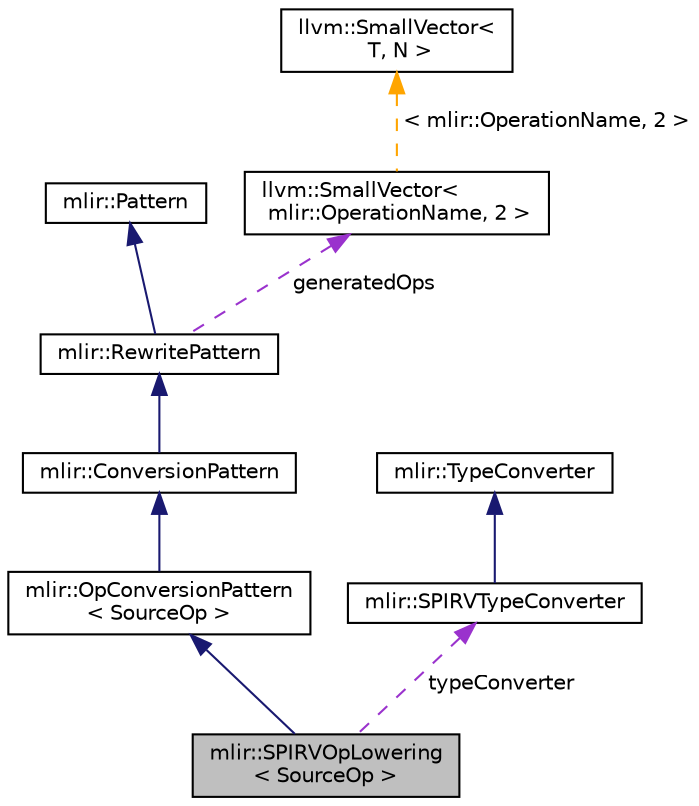 digraph "mlir::SPIRVOpLowering&lt; SourceOp &gt;"
{
  bgcolor="transparent";
  edge [fontname="Helvetica",fontsize="10",labelfontname="Helvetica",labelfontsize="10"];
  node [fontname="Helvetica",fontsize="10",shape=record];
  Node5 [label="mlir::SPIRVOpLowering\l\< SourceOp \>",height=0.2,width=0.4,color="black", fillcolor="grey75", style="filled", fontcolor="black"];
  Node6 -> Node5 [dir="back",color="midnightblue",fontsize="10",style="solid",fontname="Helvetica"];
  Node6 [label="mlir::OpConversionPattern\l\< SourceOp \>",height=0.2,width=0.4,color="black",URL="$structmlir_1_1OpConversionPattern.html",tooltip="OpConversionPattern is a wrapper around ConversionPattern that allows for matching and rewriting agai..."];
  Node7 -> Node6 [dir="back",color="midnightblue",fontsize="10",style="solid",fontname="Helvetica"];
  Node7 [label="mlir::ConversionPattern",height=0.2,width=0.4,color="black",URL="$classmlir_1_1ConversionPattern.html",tooltip="Base class for the conversion patterns that require type changes. "];
  Node8 -> Node7 [dir="back",color="midnightblue",fontsize="10",style="solid",fontname="Helvetica"];
  Node8 [label="mlir::RewritePattern",height=0.2,width=0.4,color="black",URL="$classmlir_1_1RewritePattern.html",tooltip="RewritePattern is the common base class for all DAG to DAG replacements. "];
  Node9 -> Node8 [dir="back",color="midnightblue",fontsize="10",style="solid",fontname="Helvetica"];
  Node9 [label="mlir::Pattern",height=0.2,width=0.4,color="black",URL="$classmlir_1_1Pattern.html",tooltip="Instances of Pattern can be matched against SSA IR. "];
  Node10 -> Node8 [dir="back",color="darkorchid3",fontsize="10",style="dashed",label=" generatedOps" ,fontname="Helvetica"];
  Node10 [label="llvm::SmallVector\<\l mlir::OperationName, 2 \>",height=0.2,width=0.4,color="black",URL="$classllvm_1_1SmallVector.html"];
  Node11 -> Node10 [dir="back",color="orange",fontsize="10",style="dashed",label=" \< mlir::OperationName, 2 \>" ,fontname="Helvetica"];
  Node11 [label="llvm::SmallVector\<\l T, N \>",height=0.2,width=0.4,color="black",URL="$classllvm_1_1SmallVector.html"];
  Node12 -> Node5 [dir="back",color="darkorchid3",fontsize="10",style="dashed",label=" typeConverter" ,fontname="Helvetica"];
  Node12 [label="mlir::SPIRVTypeConverter",height=0.2,width=0.4,color="black",URL="$classmlir_1_1SPIRVTypeConverter.html",tooltip="Type conversion from standard types to SPIR-V types for shader interface. "];
  Node13 -> Node12 [dir="back",color="midnightblue",fontsize="10",style="solid",fontname="Helvetica"];
  Node13 [label="mlir::TypeConverter",height=0.2,width=0.4,color="black",URL="$classmlir_1_1TypeConverter.html",tooltip="Base class for type conversion interface. "];
}
